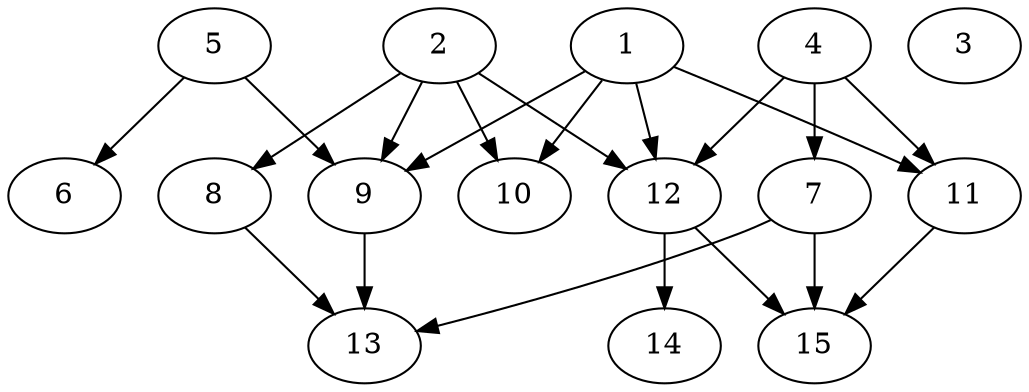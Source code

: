 // DAG automatically generated by daggen at Thu Oct  3 13:59:26 2019
// ./daggen --dot -n 15 --ccr 0.4 --fat 0.7 --regular 0.5 --density 0.5 --mindata 5242880 --maxdata 52428800 
digraph G {
  1 [size="66168320", alpha="0.17", expect_size="26467328"] 
  1 -> 9 [size ="26467328"]
  1 -> 10 [size ="26467328"]
  1 -> 11 [size ="26467328"]
  1 -> 12 [size ="26467328"]
  2 [size="51233280", alpha="0.18", expect_size="20493312"] 
  2 -> 8 [size ="20493312"]
  2 -> 9 [size ="20493312"]
  2 -> 10 [size ="20493312"]
  2 -> 12 [size ="20493312"]
  3 [size="22336000", alpha="0.07", expect_size="8934400"] 
  4 [size="33456640", alpha="0.02", expect_size="13382656"] 
  4 -> 7 [size ="13382656"]
  4 -> 11 [size ="13382656"]
  4 -> 12 [size ="13382656"]
  5 [size="79705600", alpha="0.15", expect_size="31882240"] 
  5 -> 6 [size ="31882240"]
  5 -> 9 [size ="31882240"]
  6 [size="18739200", alpha="0.05", expect_size="7495680"] 
  7 [size="103695360", alpha="0.16", expect_size="41478144"] 
  7 -> 13 [size ="41478144"]
  7 -> 15 [size ="41478144"]
  8 [size="91950080", alpha="0.10", expect_size="36780032"] 
  8 -> 13 [size ="36780032"]
  9 [size="88156160", alpha="0.13", expect_size="35262464"] 
  9 -> 13 [size ="35262464"]
  10 [size="74723840", alpha="0.07", expect_size="29889536"] 
  11 [size="83776000", alpha="0.10", expect_size="33510400"] 
  11 -> 15 [size ="33510400"]
  12 [size="67338240", alpha="0.15", expect_size="26935296"] 
  12 -> 14 [size ="26935296"]
  12 -> 15 [size ="26935296"]
  13 [size="57815040", alpha="0.01", expect_size="23126016"] 
  14 [size="101130240", alpha="0.18", expect_size="40452096"] 
  15 [size="115409920", alpha="0.17", expect_size="46163968"] 
}
